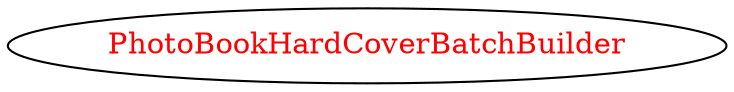 digraph dependencyGraph {
 concentrate=true;
 ranksep="2.0";
 rankdir="LR"; 
 splines="ortho";
"PhotoBookHardCoverBatchBuilder" [fontcolor="red"];
}